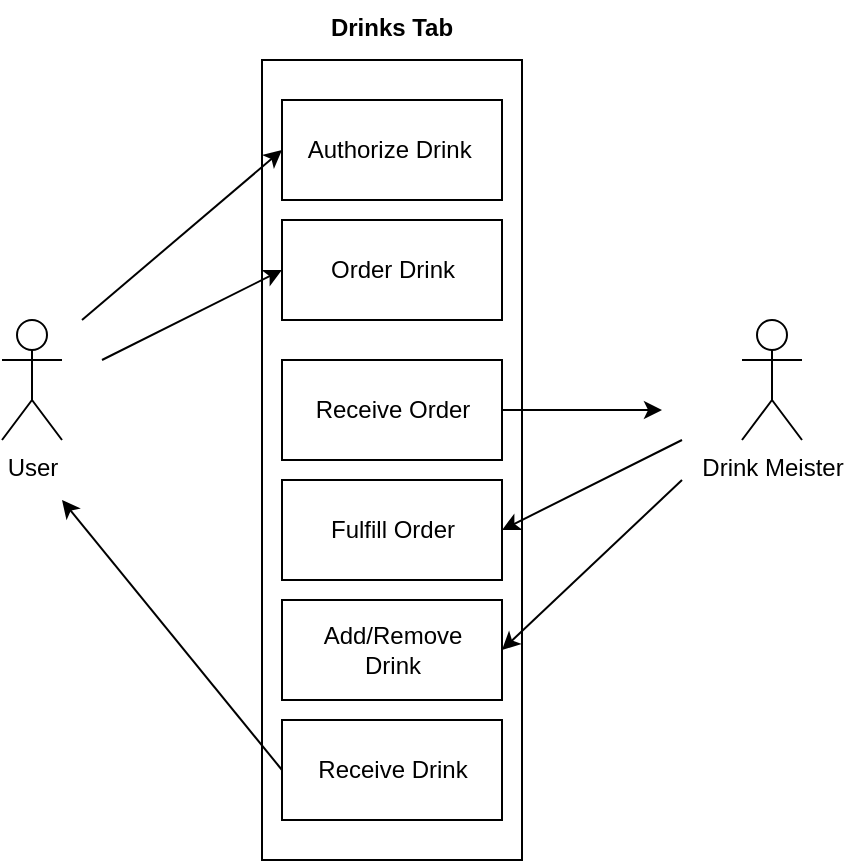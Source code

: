 <mxfile version="15.2.4" type="device"><diagram id="RqbSdpRvYyDNaS86AFIy" name="Page-1"><mxGraphModel dx="1422" dy="762" grid="1" gridSize="10" guides="1" tooltips="1" connect="1" arrows="1" fold="1" page="1" pageScale="1" pageWidth="850" pageHeight="1100" math="0" shadow="0"><root><mxCell id="0"/><mxCell id="1" parent="0"/><mxCell id="v95udWOT4g65a4dFprLT-1" value="User" style="shape=umlActor;verticalLabelPosition=bottom;verticalAlign=top;html=1;" parent="1" vertex="1"><mxGeometry x="150" y="460" width="30" height="60" as="geometry"/></mxCell><mxCell id="v95udWOT4g65a4dFprLT-2" value="" style="html=1;" parent="1" vertex="1"><mxGeometry x="280" y="330" width="130" height="400" as="geometry"/></mxCell><mxCell id="v95udWOT4g65a4dFprLT-3" value="Drink Meister" style="shape=umlActor;verticalLabelPosition=bottom;verticalAlign=top;html=1;" parent="1" vertex="1"><mxGeometry x="520" y="460" width="30" height="60" as="geometry"/></mxCell><mxCell id="Ajwi_UWOZFLMkur6JfZ9-3" value="Drinks Tab" style="text;align=center;fontStyle=1;verticalAlign=middle;spacingLeft=3;spacingRight=3;strokeColor=none;rotatable=0;points=[[0,0.5],[1,0.5]];portConstraint=eastwest;" vertex="1" parent="1"><mxGeometry x="305" y="300" width="80" height="26" as="geometry"/></mxCell><mxCell id="Ajwi_UWOZFLMkur6JfZ9-5" value="Order Drink" style="html=1;" vertex="1" parent="1"><mxGeometry x="290" y="410" width="110" height="50" as="geometry"/></mxCell><mxCell id="Ajwi_UWOZFLMkur6JfZ9-6" value="Authorize Drink&amp;nbsp;" style="html=1;" vertex="1" parent="1"><mxGeometry x="290" y="350" width="110" height="50" as="geometry"/></mxCell><mxCell id="Ajwi_UWOZFLMkur6JfZ9-7" value="Add/Remove&lt;br&gt;Drink" style="html=1;" vertex="1" parent="1"><mxGeometry x="290" y="600" width="110" height="50" as="geometry"/></mxCell><mxCell id="Ajwi_UWOZFLMkur6JfZ9-8" value="Receive Drink" style="html=1;" vertex="1" parent="1"><mxGeometry x="290" y="660" width="110" height="50" as="geometry"/></mxCell><mxCell id="Ajwi_UWOZFLMkur6JfZ9-12" value="Receive Order" style="html=1;" vertex="1" parent="1"><mxGeometry x="290" y="480" width="110" height="50" as="geometry"/></mxCell><mxCell id="Ajwi_UWOZFLMkur6JfZ9-17" value="" style="endArrow=classic;html=1;exitX=1;exitY=0.5;exitDx=0;exitDy=0;" edge="1" parent="1" source="Ajwi_UWOZFLMkur6JfZ9-12"><mxGeometry width="50" height="50" relative="1" as="geometry"><mxPoint x="430" y="460" as="sourcePoint"/><mxPoint x="480" y="505" as="targetPoint"/></mxGeometry></mxCell><mxCell id="Ajwi_UWOZFLMkur6JfZ9-19" value="" style="endArrow=classic;html=1;entryX=1;entryY=0.5;entryDx=0;entryDy=0;" edge="1" parent="1" target="Ajwi_UWOZFLMkur6JfZ9-7"><mxGeometry width="50" height="50" relative="1" as="geometry"><mxPoint x="490" y="540" as="sourcePoint"/><mxPoint x="480" y="550" as="targetPoint"/></mxGeometry></mxCell><mxCell id="Ajwi_UWOZFLMkur6JfZ9-20" value="" style="endArrow=classic;html=1;exitX=0;exitY=0.5;exitDx=0;exitDy=0;" edge="1" parent="1" source="Ajwi_UWOZFLMkur6JfZ9-8"><mxGeometry width="50" height="50" relative="1" as="geometry"><mxPoint x="210" y="660" as="sourcePoint"/><mxPoint x="180" y="550" as="targetPoint"/></mxGeometry></mxCell><mxCell id="Ajwi_UWOZFLMkur6JfZ9-22" value="Fulfill Order" style="html=1;" vertex="1" parent="1"><mxGeometry x="290" y="540" width="110" height="50" as="geometry"/></mxCell><mxCell id="Ajwi_UWOZFLMkur6JfZ9-23" value="" style="endArrow=classic;html=1;entryX=0;entryY=0.5;entryDx=0;entryDy=0;" edge="1" parent="1" target="Ajwi_UWOZFLMkur6JfZ9-6"><mxGeometry width="50" height="50" relative="1" as="geometry"><mxPoint x="190" y="460" as="sourcePoint"/><mxPoint x="270" y="360" as="targetPoint"/></mxGeometry></mxCell><mxCell id="Ajwi_UWOZFLMkur6JfZ9-24" value="" style="endArrow=classic;html=1;entryX=1;entryY=0.5;entryDx=0;entryDy=0;" edge="1" parent="1" target="Ajwi_UWOZFLMkur6JfZ9-22"><mxGeometry width="50" height="50" relative="1" as="geometry"><mxPoint x="490" y="520" as="sourcePoint"/><mxPoint x="470" y="520" as="targetPoint"/></mxGeometry></mxCell><mxCell id="Ajwi_UWOZFLMkur6JfZ9-25" value="" style="endArrow=classic;html=1;entryX=0;entryY=0.5;entryDx=0;entryDy=0;" edge="1" parent="1" target="Ajwi_UWOZFLMkur6JfZ9-5"><mxGeometry width="50" height="50" relative="1" as="geometry"><mxPoint x="200" y="480" as="sourcePoint"/><mxPoint x="250" y="460" as="targetPoint"/></mxGeometry></mxCell></root></mxGraphModel></diagram></mxfile>